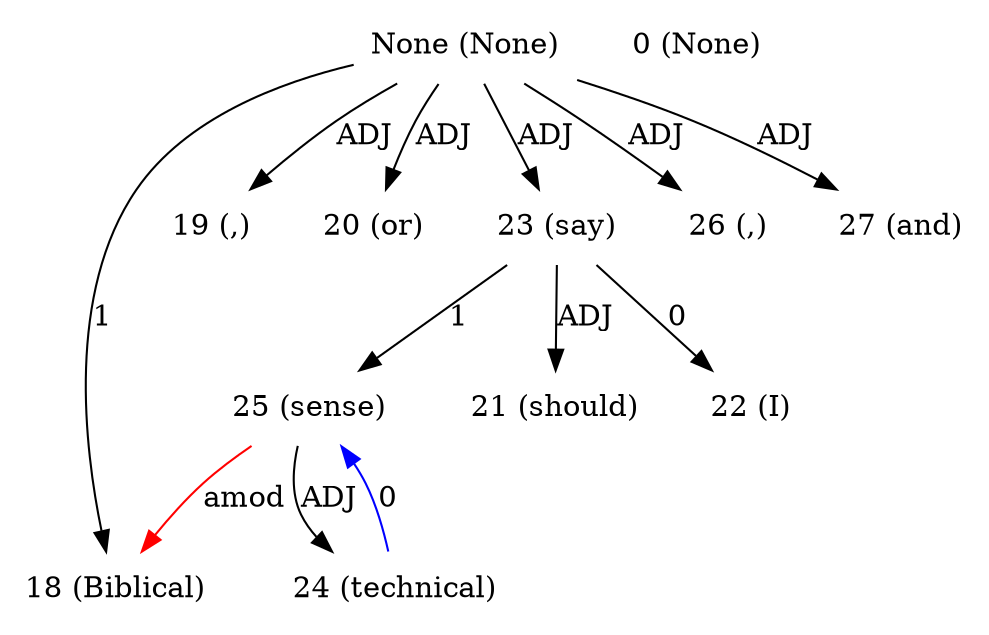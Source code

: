 digraph G{
edge [dir=forward]
node [shape=plaintext]

None [label="None (None)"]
None -> 18 [label="1"]
None -> 19 [label="ADJ"]
None -> 20 [label="ADJ"]
None -> 23 [label="ADJ"]
None -> 26 [label="ADJ"]
None -> 27 [label="ADJ"]
0 [label="0 (None)"]
18 [label="18 (Biblical)"]
25 -> 18 [label="amod", color="red"]
19 [label="19 (,)"]
20 [label="20 (or)"]
21 [label="21 (should)"]
22 [label="22 (I)"]
23 [label="23 (say)"]
23 -> 25 [label="1"]
23 -> 22 [label="0"]
23 -> 21 [label="ADJ"]
24 [label="24 (technical)"]
24 -> 25 [label="0", color="blue"]
25 [label="25 (sense)"]
25 -> 24 [label="ADJ"]
26 [label="26 (,)"]
27 [label="27 (and)"]
}
